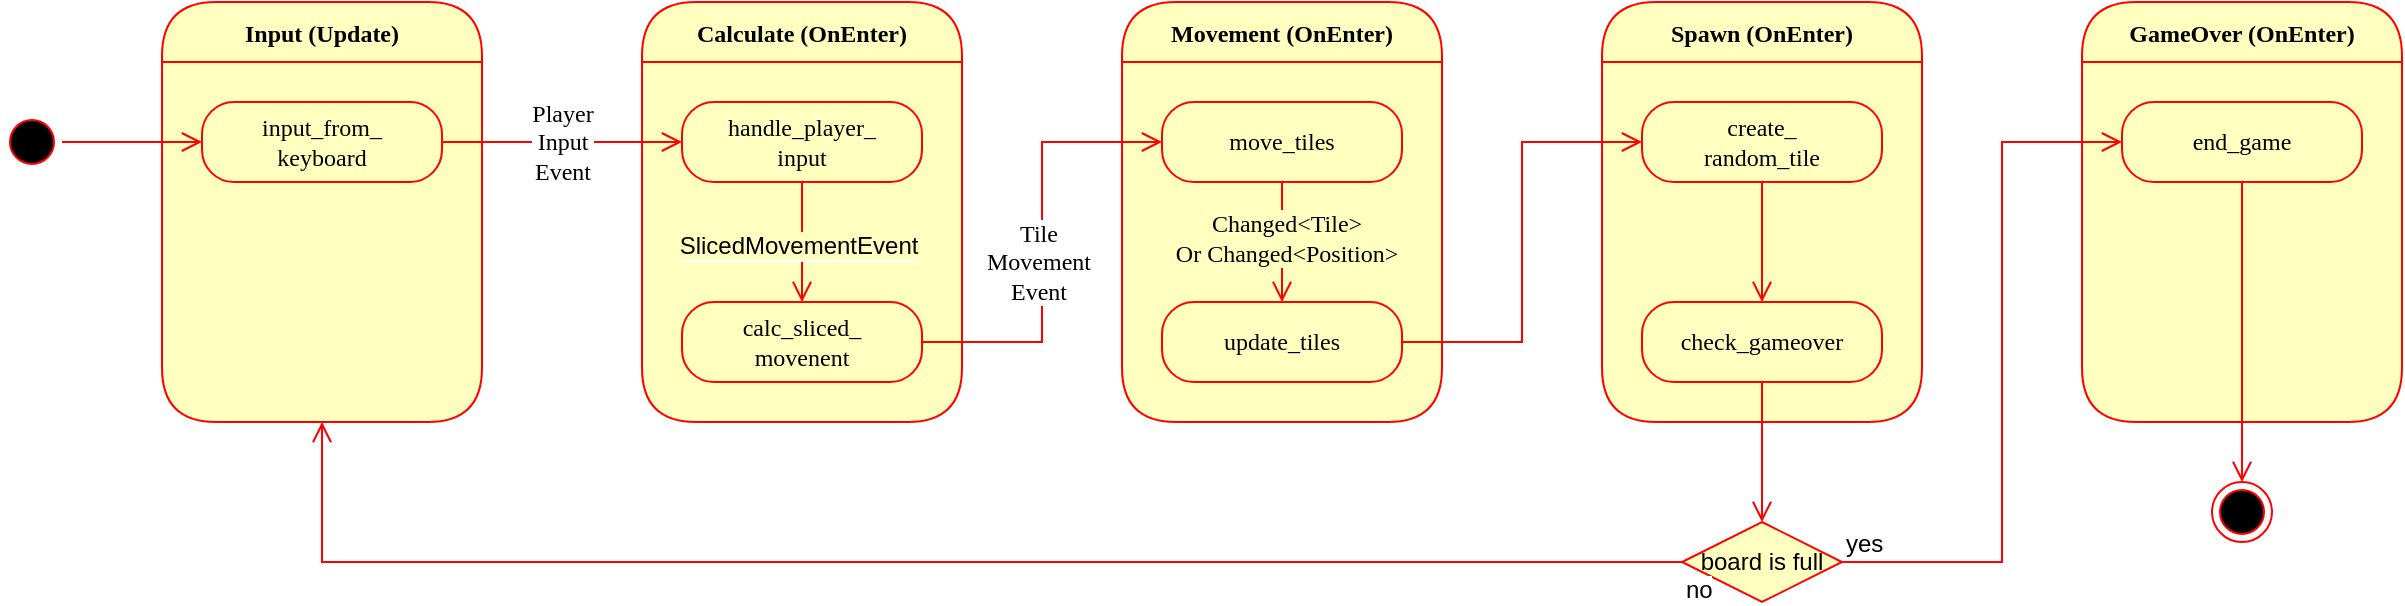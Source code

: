 <mxfile version="23.1.7" type="github">
  <diagram name="ページ1" id="pMJT4S8f1bZ-hsQULMVV">
    <mxGraphModel dx="1100" dy="1144" grid="1" gridSize="10" guides="1" tooltips="1" connect="1" arrows="1" fold="1" page="0" pageScale="1" pageWidth="1169" pageHeight="827" math="0" shadow="0">
      <root>
        <mxCell id="0" />
        <mxCell id="1" parent="0" />
        <mxCell id="7LewiKTLVmGmOsxjct1--14" value="GameOver (OnEnter)" style="swimlane;fontStyle=1;align=center;verticalAlign=middle;childLayout=stackLayout;horizontal=1;startSize=30;horizontalStack=0;resizeParent=0;resizeLast=1;container=0;fontColor=#000000;collapsible=0;rounded=1;arcSize=30;strokeColor=#ff0000;fillColor=#ffffc0;swimlaneFillColor=#ffffc0;dropTarget=0;fontFamily=Lucida Console;" parent="1" vertex="1">
          <mxGeometry x="1000" y="160" width="160" height="210" as="geometry" />
        </mxCell>
        <mxCell id="7LewiKTLVmGmOsxjct1--1" value="Spawn (OnEnter)" style="swimlane;fontStyle=1;align=center;verticalAlign=middle;childLayout=stackLayout;horizontal=1;startSize=30;horizontalStack=0;resizeParent=0;resizeLast=1;container=0;fontColor=#000000;collapsible=0;rounded=1;arcSize=30;strokeColor=#ff0000;fillColor=#ffffc0;swimlaneFillColor=#ffffc0;dropTarget=0;fontFamily=Lucida Console;" parent="1" vertex="1">
          <mxGeometry x="760" y="160" width="160" height="210" as="geometry" />
        </mxCell>
        <mxCell id="uX3gX1Yd2wXStUgI5bFz-23" value="Movement (OnEnter)" style="swimlane;fontStyle=1;align=center;verticalAlign=middle;childLayout=stackLayout;horizontal=1;startSize=30;horizontalStack=0;resizeParent=0;resizeLast=1;container=0;fontColor=#000000;collapsible=0;rounded=1;arcSize=30;strokeColor=#ff0000;fillColor=#ffffc0;swimlaneFillColor=#ffffc0;dropTarget=0;fontFamily=Lucida Console;" parent="1" vertex="1">
          <mxGeometry x="520" y="160" width="160" height="210" as="geometry" />
        </mxCell>
        <mxCell id="uX3gX1Yd2wXStUgI5bFz-15" value="Calculate (OnEnter)" style="swimlane;fontStyle=1;align=center;verticalAlign=middle;childLayout=stackLayout;horizontal=1;startSize=30;horizontalStack=0;resizeParent=0;resizeLast=1;container=0;fontColor=#000000;collapsible=0;rounded=1;arcSize=30;strokeColor=#ff0000;fillColor=#ffffc0;swimlaneFillColor=#ffffc0;dropTarget=0;fontFamily=Lucida Console;" parent="1" vertex="1">
          <mxGeometry x="280" y="160" width="160" height="210" as="geometry" />
        </mxCell>
        <mxCell id="uX3gX1Yd2wXStUgI5bFz-10" value="Input (Update)" style="swimlane;fontStyle=1;align=center;verticalAlign=middle;childLayout=stackLayout;horizontal=1;startSize=30;horizontalStack=0;resizeParent=0;resizeLast=1;container=0;fontColor=#000000;collapsible=0;rounded=1;arcSize=30;strokeColor=#ff0000;fillColor=#ffffc0;swimlaneFillColor=#ffffc0;dropTarget=0;fontFamily=Lucida Console;" parent="1" vertex="1">
          <mxGeometry x="40" y="160" width="160" height="210" as="geometry" />
        </mxCell>
        <mxCell id="uX3gX1Yd2wXStUgI5bFz-13" value="input_from_&lt;br&gt;keyboard" style="rounded=1;whiteSpace=wrap;html=1;arcSize=40;fontColor=#000000;fillColor=#ffffc0;strokeColor=#ff0000;fontFamily=Lucida Console;" parent="1" vertex="1">
          <mxGeometry x="60" y="210" width="120" height="40" as="geometry" />
        </mxCell>
        <mxCell id="uX3gX1Yd2wXStUgI5bFz-14" value="" style="edgeStyle=orthogonalEdgeStyle;html=1;verticalAlign=bottom;endArrow=open;endSize=8;strokeColor=#ff0000;rounded=0;fontSize=12;" parent="1" source="uX3gX1Yd2wXStUgI5bFz-13" target="uX3gX1Yd2wXStUgI5bFz-16" edge="1">
          <mxGeometry relative="1" as="geometry">
            <mxPoint x="240" y="340" as="targetPoint" />
          </mxGeometry>
        </mxCell>
        <mxCell id="uX3gX1Yd2wXStUgI5bFz-18" value="Player&lt;br&gt;Input&lt;br&gt;Event" style="edgeLabel;html=1;align=center;verticalAlign=middle;resizable=0;points=[];fontSize=12;fontFamily=Lucida Console;" parent="uX3gX1Yd2wXStUgI5bFz-14" vertex="1" connectable="0">
          <mxGeometry x="-0.096" y="1" relative="1" as="geometry">
            <mxPoint x="6" y="1" as="offset" />
          </mxGeometry>
        </mxCell>
        <mxCell id="uX3gX1Yd2wXStUgI5bFz-16" value="handle_player_&lt;br&gt;input" style="rounded=1;whiteSpace=wrap;html=1;arcSize=40;fontColor=#000000;fillColor=#ffffc0;strokeColor=#ff0000;fontFamily=Lucida Console;" parent="1" vertex="1">
          <mxGeometry x="300" y="210" width="120" height="40" as="geometry" />
        </mxCell>
        <mxCell id="uX3gX1Yd2wXStUgI5bFz-17" value="" style="edgeStyle=orthogonalEdgeStyle;html=1;verticalAlign=bottom;endArrow=open;endSize=8;strokeColor=#ff0000;rounded=0;fontSize=12;" parent="1" source="uX3gX1Yd2wXStUgI5bFz-16" target="uX3gX1Yd2wXStUgI5bFz-19" edge="1">
          <mxGeometry relative="1" as="geometry">
            <mxPoint x="460" y="220" as="targetPoint" />
          </mxGeometry>
        </mxCell>
        <mxCell id="uX3gX1Yd2wXStUgI5bFz-22" value="&lt;span style=&quot;background-color: rgb(255, 255, 192);&quot;&gt;SlicedMovementEvent&lt;/span&gt;" style="edgeLabel;html=1;align=center;verticalAlign=middle;resizable=0;points=[];fontSize=12;swimlaneFillColor=#ffffff;" parent="uX3gX1Yd2wXStUgI5bFz-17" vertex="1" connectable="0">
          <mxGeometry x="0.043" y="-2" relative="1" as="geometry">
            <mxPoint as="offset" />
          </mxGeometry>
        </mxCell>
        <mxCell id="uX3gX1Yd2wXStUgI5bFz-19" value="calc_sliced_&lt;br&gt;movenent" style="rounded=1;whiteSpace=wrap;html=1;arcSize=40;fontColor=#000000;fillColor=#ffffc0;strokeColor=#ff0000;fontFamily=Lucida Console;" parent="1" vertex="1">
          <mxGeometry x="300" y="310" width="120" height="40" as="geometry" />
        </mxCell>
        <mxCell id="uX3gX1Yd2wXStUgI5bFz-20" value="" style="edgeStyle=orthogonalEdgeStyle;html=1;verticalAlign=bottom;endArrow=open;endSize=8;strokeColor=#ff0000;rounded=0;fontSize=12;" parent="1" source="uX3gX1Yd2wXStUgI5bFz-19" target="uX3gX1Yd2wXStUgI5bFz-24" edge="1">
          <mxGeometry relative="1" as="geometry">
            <mxPoint x="400" y="480" as="targetPoint" />
            <Array as="points">
              <mxPoint x="480" y="330" />
              <mxPoint x="480" y="230" />
            </Array>
          </mxGeometry>
        </mxCell>
        <mxCell id="uX3gX1Yd2wXStUgI5bFz-21" value="&lt;font face=&quot;Lucida Console&quot;&gt;Tile&lt;br&gt;Movement&lt;br&gt;Event&lt;br&gt;&lt;/font&gt;" style="edgeLabel;html=1;align=center;verticalAlign=middle;resizable=0;points=[];fontSize=12;" parent="uX3gX1Yd2wXStUgI5bFz-20" vertex="1" connectable="0">
          <mxGeometry x="-0.085" y="2" relative="1" as="geometry">
            <mxPoint as="offset" />
          </mxGeometry>
        </mxCell>
        <mxCell id="uX3gX1Yd2wXStUgI5bFz-24" value="move_tiles" style="rounded=1;whiteSpace=wrap;html=1;arcSize=40;fontColor=#000000;fillColor=#ffffc0;strokeColor=#ff0000;fontFamily=Lucida Console;" parent="1" vertex="1">
          <mxGeometry x="540" y="210" width="120" height="40" as="geometry" />
        </mxCell>
        <mxCell id="uX3gX1Yd2wXStUgI5bFz-25" value="" style="edgeStyle=orthogonalEdgeStyle;html=1;verticalAlign=bottom;endArrow=open;endSize=8;strokeColor=#ff0000;rounded=0;fontSize=12;" parent="1" source="uX3gX1Yd2wXStUgI5bFz-24" target="uX3gX1Yd2wXStUgI5bFz-27" edge="1">
          <mxGeometry relative="1" as="geometry">
            <mxPoint x="760" y="230" as="targetPoint" />
          </mxGeometry>
        </mxCell>
        <mxCell id="uX3gX1Yd2wXStUgI5bFz-26" value="&lt;font face=&quot;Lucida Console&quot;&gt;Changed&amp;lt;Tile&amp;gt;&lt;br&gt;Or Changed&amp;lt;Position&amp;gt;&lt;br&gt;&lt;/font&gt;" style="edgeLabel;html=1;align=center;verticalAlign=middle;resizable=0;points=[];fontSize=12;labelBackgroundColor=#ffffc0;" parent="uX3gX1Yd2wXStUgI5bFz-25" vertex="1" connectable="0">
          <mxGeometry x="-0.085" y="2" relative="1" as="geometry">
            <mxPoint as="offset" />
          </mxGeometry>
        </mxCell>
        <mxCell id="uX3gX1Yd2wXStUgI5bFz-27" value="update_tiles" style="rounded=1;whiteSpace=wrap;html=1;arcSize=40;fontColor=#000000;fillColor=#ffffc0;strokeColor=#ff0000;fontFamily=Lucida Console;" parent="1" vertex="1">
          <mxGeometry x="540" y="310" width="120" height="40" as="geometry" />
        </mxCell>
        <mxCell id="uX3gX1Yd2wXStUgI5bFz-28" value="" style="edgeStyle=orthogonalEdgeStyle;html=1;verticalAlign=bottom;endArrow=open;endSize=8;strokeColor=#ff0000;rounded=0;fontSize=12;entryX=0;entryY=0.5;entryDx=0;entryDy=0;" parent="1" source="uX3gX1Yd2wXStUgI5bFz-27" target="7LewiKTLVmGmOsxjct1--3" edge="1">
          <mxGeometry relative="1" as="geometry">
            <mxPoint x="760" y="310" as="targetPoint" />
          </mxGeometry>
        </mxCell>
        <mxCell id="7LewiKTLVmGmOsxjct1--3" value="create_&lt;br&gt;random_tile" style="rounded=1;whiteSpace=wrap;html=1;arcSize=40;fontColor=#000000;fillColor=#ffffc0;strokeColor=#ff0000;fontFamily=Lucida Console;" parent="1" vertex="1">
          <mxGeometry x="780" y="210" width="120" height="40" as="geometry" />
        </mxCell>
        <mxCell id="7LewiKTLVmGmOsxjct1--4" value="" style="edgeStyle=orthogonalEdgeStyle;html=1;verticalAlign=bottom;endArrow=open;endSize=8;strokeColor=#ff0000;rounded=0;fontSize=12;" parent="1" source="7LewiKTLVmGmOsxjct1--3" target="7LewiKTLVmGmOsxjct1--6" edge="1">
          <mxGeometry relative="1" as="geometry">
            <mxPoint x="1000" y="230" as="targetPoint" />
          </mxGeometry>
        </mxCell>
        <mxCell id="7LewiKTLVmGmOsxjct1--6" value="check_gameover" style="rounded=1;whiteSpace=wrap;html=1;arcSize=40;fontColor=#000000;fillColor=#ffffc0;strokeColor=#ff0000;fontFamily=Lucida Console;" parent="1" vertex="1">
          <mxGeometry x="780" y="310" width="120" height="40" as="geometry" />
        </mxCell>
        <mxCell id="7LewiKTLVmGmOsxjct1--7" value="" style="edgeStyle=orthogonalEdgeStyle;html=1;verticalAlign=bottom;endArrow=open;endSize=8;strokeColor=#ff0000;rounded=0;fontSize=12;entryX=0.5;entryY=0;entryDx=0;entryDy=0;" parent="1" source="7LewiKTLVmGmOsxjct1--6" target="7LewiKTLVmGmOsxjct1--11" edge="1">
          <mxGeometry relative="1" as="geometry">
            <mxPoint x="900" y="390" as="targetPoint" />
            <Array as="points" />
          </mxGeometry>
        </mxCell>
        <mxCell id="7LewiKTLVmGmOsxjct1--11" value="board is full" style="rhombus;whiteSpace=wrap;html=1;fontColor=#000000;fillColor=#ffffc0;strokeColor=#ff0000;" parent="1" vertex="1">
          <mxGeometry x="800" y="420" width="80" height="40" as="geometry" />
        </mxCell>
        <mxCell id="7LewiKTLVmGmOsxjct1--12" value="yes" style="edgeStyle=orthogonalEdgeStyle;html=1;align=left;verticalAlign=bottom;endArrow=open;endSize=8;strokeColor=#ff0000;rounded=0;fontSize=12;entryX=0;entryY=0.5;entryDx=0;entryDy=0;" parent="1" source="7LewiKTLVmGmOsxjct1--11" target="7LewiKTLVmGmOsxjct1--15" edge="1">
          <mxGeometry x="-1" relative="1" as="geometry">
            <mxPoint x="980" y="450" as="targetPoint" />
            <Array as="points">
              <mxPoint x="960" y="440" />
              <mxPoint x="960" y="230" />
            </Array>
          </mxGeometry>
        </mxCell>
        <mxCell id="7LewiKTLVmGmOsxjct1--13" value="no" style="edgeStyle=orthogonalEdgeStyle;html=1;align=left;verticalAlign=top;endArrow=open;endSize=8;strokeColor=#ff0000;rounded=0;fontSize=12;entryX=0.5;entryY=1;entryDx=0;entryDy=0;" parent="1" source="7LewiKTLVmGmOsxjct1--11" target="uX3gX1Yd2wXStUgI5bFz-10" edge="1">
          <mxGeometry x="-1" relative="1" as="geometry">
            <mxPoint x="840" y="520" as="targetPoint" />
          </mxGeometry>
        </mxCell>
        <mxCell id="7LewiKTLVmGmOsxjct1--15" value="end_game" style="rounded=1;whiteSpace=wrap;html=1;arcSize=40;fontColor=#000000;fillColor=#ffffc0;strokeColor=#ff0000;fontFamily=Lucida Console;" parent="1" vertex="1">
          <mxGeometry x="1020" y="210" width="120" height="40" as="geometry" />
        </mxCell>
        <mxCell id="7LewiKTLVmGmOsxjct1--16" value="" style="edgeStyle=orthogonalEdgeStyle;html=1;verticalAlign=bottom;endArrow=open;endSize=8;strokeColor=#ff0000;rounded=0;fontSize=12;entryX=0.5;entryY=0;entryDx=0;entryDy=0;" parent="1" source="7LewiKTLVmGmOsxjct1--15" target="7LewiKTLVmGmOsxjct1--18" edge="1">
          <mxGeometry relative="1" as="geometry">
            <mxPoint x="1240" y="230" as="targetPoint" />
          </mxGeometry>
        </mxCell>
        <mxCell id="7LewiKTLVmGmOsxjct1--18" value="" style="ellipse;html=1;shape=endState;fillColor=#000000;strokeColor=#ff0000;" parent="1" vertex="1">
          <mxGeometry x="1065" y="400" width="30" height="30" as="geometry" />
        </mxCell>
        <mxCell id="7LewiKTLVmGmOsxjct1--19" value="" style="ellipse;html=1;shape=startState;fillColor=#000000;strokeColor=#ff0000;" parent="1" vertex="1">
          <mxGeometry x="-40" y="215" width="30" height="30" as="geometry" />
        </mxCell>
        <mxCell id="7LewiKTLVmGmOsxjct1--20" value="" style="edgeStyle=orthogonalEdgeStyle;html=1;verticalAlign=bottom;endArrow=open;endSize=8;strokeColor=#ff0000;rounded=0;fontSize=12;" parent="1" source="7LewiKTLVmGmOsxjct1--19" edge="1">
          <mxGeometry relative="1" as="geometry">
            <mxPoint x="60" y="230" as="targetPoint" />
          </mxGeometry>
        </mxCell>
      </root>
    </mxGraphModel>
  </diagram>
</mxfile>
